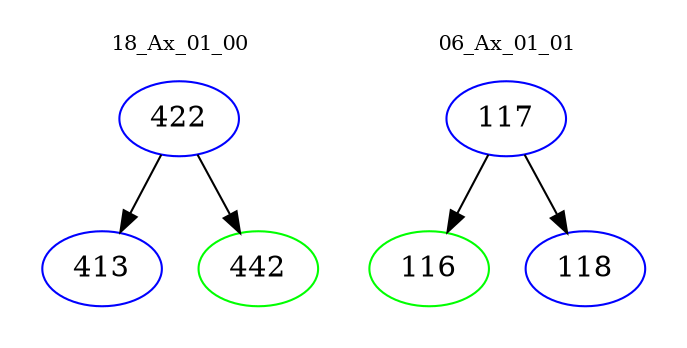 digraph{
subgraph cluster_0 {
color = white
label = "18_Ax_01_00";
fontsize=10;
T0_422 [label="422", color="blue"]
T0_422 -> T0_413 [color="black"]
T0_413 [label="413", color="blue"]
T0_422 -> T0_442 [color="black"]
T0_442 [label="442", color="green"]
}
subgraph cluster_1 {
color = white
label = "06_Ax_01_01";
fontsize=10;
T1_117 [label="117", color="blue"]
T1_117 -> T1_116 [color="black"]
T1_116 [label="116", color="green"]
T1_117 -> T1_118 [color="black"]
T1_118 [label="118", color="blue"]
}
}
